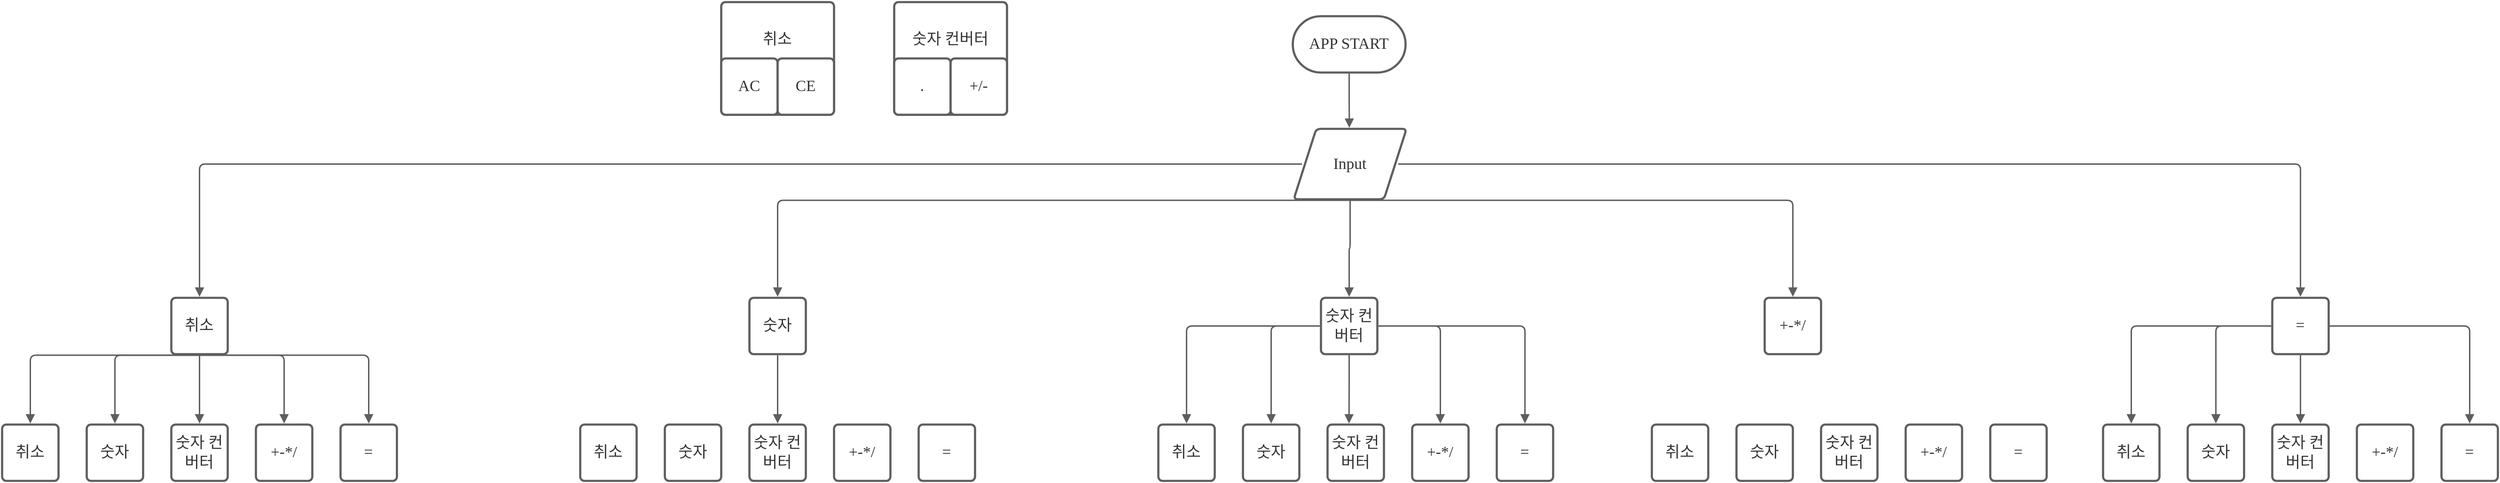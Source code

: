 <mxfile version="14.8.0" type="github">
  <diagram id="C5RBs43oDa-KdzZeNtuy" name="Page-1">
    <mxGraphModel dx="8842" dy="4992" grid="1" gridSize="10" guides="1" tooltips="1" connect="1" arrows="1" fold="1" page="1" pageScale="1" pageWidth="827" pageHeight="1169" math="0" shadow="0">
      <root>
        <mxCell id="WIyWlLk6GJQsqaUBKTNV-0" />
        <mxCell id="WIyWlLk6GJQsqaUBKTNV-1" parent="WIyWlLk6GJQsqaUBKTNV-0" />
        <UserObject label="숫자 컨버터&#xa;&#xa;" lucidchartObjectId="KyWNMwYH3WZy" id="LHgCffm70DckrtsDiC9W-60">
          <mxCell style="html=1;overflow=block;blockSpacing=1;whiteSpace=wrap;;whiteSpace=wrap;fontSize=16.7;fontFamily=Liberation Serif;fontColor=#333333;spacing=9;strokeColor=#5e5e5e;strokeOpacity=100;rounded=1;absoluteArcSize=1;arcSize=9;strokeWidth=2.3;" vertex="1" parent="WIyWlLk6GJQsqaUBKTNV-1">
            <mxGeometry x="214" y="30" width="120" height="120" as="geometry" />
          </mxCell>
        </UserObject>
        <UserObject label="." lucidchartObjectId="nuVNDIet8_oO" id="LHgCffm70DckrtsDiC9W-61">
          <mxCell style="html=1;overflow=block;blockSpacing=1;whiteSpace=wrap;;whiteSpace=wrap;fontSize=16.7;fontFamily=Liberation Serif;fontColor=#333333;spacing=3.8;strokeColor=#5E5E5E;rounded=1;absoluteArcSize=1;arcSize=9;strokeWidth=2.3;" vertex="1" parent="WIyWlLk6GJQsqaUBKTNV-1">
            <mxGeometry x="214" y="90" width="60" height="60" as="geometry" />
          </mxCell>
        </UserObject>
        <UserObject label="APP START" lucidchartObjectId="mgVNk5NFGN9b" id="LHgCffm70DckrtsDiC9W-62">
          <mxCell style="html=1;overflow=block;blockSpacing=1;whiteSpace=wrap;rounded=1;arcSize=50;whiteSpace=wrap;fontSize=16.7;fontFamily=Liberation Serif;fontColor=#333333;spacing=3.8;strokeColor=#5e5e5e;strokeOpacity=100;strokeWidth=2.3;" vertex="1" parent="WIyWlLk6GJQsqaUBKTNV-1">
            <mxGeometry x="638" y="45" width="120" height="60" as="geometry" />
          </mxCell>
        </UserObject>
        <UserObject label="숫자" lucidchartObjectId="FrVNn2fYk4xj" id="LHgCffm70DckrtsDiC9W-63">
          <mxCell style="html=1;overflow=block;blockSpacing=1;whiteSpace=wrap;;whiteSpace=wrap;fontSize=16.7;fontFamily=Liberation Serif;fontColor=#333333;spacing=3.8;strokeColor=#5E5E5E;rounded=1;absoluteArcSize=1;arcSize=9;strokeWidth=2.3;" vertex="1" parent="WIyWlLk6GJQsqaUBKTNV-1">
            <mxGeometry x="60" y="345" width="60" height="60" as="geometry" />
          </mxCell>
        </UserObject>
        <UserObject label="Input" lucidchartObjectId="VtVNoueXyoD4" id="LHgCffm70DckrtsDiC9W-64">
          <mxCell style="html=1;overflow=block;blockSpacing=1;whiteSpace=wrap;shape=parallelogram;perimeter=parallelogramPerimeter;anchorPointDirection=0;whiteSpace=wrap;fontSize=16.7;fontFamily=Liberation Serif;fontColor=#333333;spacing=3.8;strokeColor=#5e5e5e;strokeOpacity=100;rounded=1;absoluteArcSize=1;arcSize=9;strokeWidth=2.3;" vertex="1" parent="WIyWlLk6GJQsqaUBKTNV-1">
            <mxGeometry x="639" y="165" width="120" height="75" as="geometry" />
          </mxCell>
        </UserObject>
        <UserObject label="" lucidchartObjectId="9tVNHRGeXCmq" id="LHgCffm70DckrtsDiC9W-65">
          <mxCell style="html=1;jettySize=18;whiteSpace=wrap;fontSize=13;strokeColor=#5E5E5E;strokeWidth=1.5;rounded=1;arcSize=12;edgeStyle=orthogonalEdgeStyle;startArrow=none;;endArrow=block;endFill=1;;exitX=0.5;exitY=1.019;exitPerimeter=0;entryX=0.493;entryY=-0.015;entryPerimeter=0;" edge="1" parent="WIyWlLk6GJQsqaUBKTNV-1" source="LHgCffm70DckrtsDiC9W-62" target="LHgCffm70DckrtsDiC9W-64">
            <mxGeometry width="100" height="100" relative="1" as="geometry">
              <Array as="points" />
            </mxGeometry>
          </mxCell>
        </UserObject>
        <UserObject label="+-*/" lucidchartObjectId="huVNpf~aIurz" id="LHgCffm70DckrtsDiC9W-66">
          <mxCell style="html=1;overflow=block;blockSpacing=1;whiteSpace=wrap;;whiteSpace=wrap;fontSize=16.7;fontFamily=Liberation Serif;fontColor=#333333;spacing=3.8;strokeColor=#5E5E5E;rounded=1;absoluteArcSize=1;arcSize=9;strokeWidth=2.3;" vertex="1" parent="WIyWlLk6GJQsqaUBKTNV-1">
            <mxGeometry x="1140" y="345" width="60" height="60" as="geometry" />
          </mxCell>
        </UserObject>
        <UserObject label="+/-" lucidchartObjectId="JuVNcj0YmX0R" id="LHgCffm70DckrtsDiC9W-67">
          <mxCell style="html=1;overflow=block;blockSpacing=1;whiteSpace=wrap;;whiteSpace=wrap;fontSize=16.7;fontFamily=Liberation Serif;fontColor=#333333;spacing=3.8;strokeColor=#5E5E5E;rounded=1;absoluteArcSize=1;arcSize=9;strokeWidth=2.3;" vertex="1" parent="WIyWlLk6GJQsqaUBKTNV-1">
            <mxGeometry x="274" y="90" width="60" height="60" as="geometry" />
          </mxCell>
        </UserObject>
        <UserObject label="=" lucidchartObjectId="VuVNXW7MkGjs" id="LHgCffm70DckrtsDiC9W-68">
          <mxCell style="html=1;overflow=block;blockSpacing=1;whiteSpace=wrap;;whiteSpace=wrap;fontSize=16.7;fontFamily=Liberation Serif;fontColor=#333333;spacing=3.8;strokeColor=#5E5E5E;rounded=1;absoluteArcSize=1;arcSize=9;strokeWidth=2.3;" vertex="1" parent="WIyWlLk6GJQsqaUBKTNV-1">
            <mxGeometry x="1680" y="345" width="60" height="60" as="geometry" />
          </mxCell>
        </UserObject>
        <mxCell id="LHgCffm70DckrtsDiC9W-69" value="" style="group;dropTarget=0;" vertex="1" parent="WIyWlLk6GJQsqaUBKTNV-1">
          <mxGeometry x="30" y="30" width="120" height="120" as="geometry" />
        </mxCell>
        <UserObject label="취소&#xa;&#xa;" lucidchartObjectId="tyWNK231tR8q" id="LHgCffm70DckrtsDiC9W-70">
          <mxCell style="html=1;overflow=block;blockSpacing=1;whiteSpace=wrap;;whiteSpace=wrap;fontSize=16.7;fontFamily=Liberation Serif;fontColor=#333333;spacing=3.8;strokeColor=#5e5e5e;strokeOpacity=100;rounded=1;absoluteArcSize=1;arcSize=9;strokeWidth=2.3;" vertex="1" parent="LHgCffm70DckrtsDiC9W-69">
            <mxGeometry width="120" height="120" as="geometry" />
          </mxCell>
        </UserObject>
        <UserObject label="AC" lucidchartObjectId="uuVNdAeCr.8q" id="LHgCffm70DckrtsDiC9W-71">
          <mxCell style="html=1;overflow=block;blockSpacing=1;whiteSpace=wrap;;whiteSpace=wrap;fontSize=16.7;fontFamily=Liberation Serif;fontColor=#333333;spacing=3.8;strokeColor=#5E5E5E;rounded=1;absoluteArcSize=1;arcSize=9;strokeWidth=2.3;" vertex="1" parent="LHgCffm70DckrtsDiC9W-69">
            <mxGeometry y="60" width="60" height="60" as="geometry" />
          </mxCell>
        </UserObject>
        <UserObject label="CE" lucidchartObjectId="CuVNtVET2As3" id="LHgCffm70DckrtsDiC9W-72">
          <mxCell style="html=1;overflow=block;blockSpacing=1;whiteSpace=wrap;;whiteSpace=wrap;fontSize=16.7;fontFamily=Liberation Serif;fontColor=#333333;spacing=3.8;strokeColor=#5E5E5E;rounded=1;absoluteArcSize=1;arcSize=9;strokeWidth=2.3;" vertex="1" parent="LHgCffm70DckrtsDiC9W-69">
            <mxGeometry x="60" y="60" width="60" height="60" as="geometry" />
          </mxCell>
        </UserObject>
        <UserObject label="취소" lucidchartObjectId="pzWN5SUizB4i" id="LHgCffm70DckrtsDiC9W-73">
          <mxCell style="html=1;overflow=block;blockSpacing=1;whiteSpace=wrap;;whiteSpace=wrap;fontSize=16.7;fontFamily=Liberation Serif;fontColor=#333333;spacing=3.8;strokeColor=#5e5e5e;strokeOpacity=100;rounded=1;absoluteArcSize=1;arcSize=9;strokeWidth=2.3;" vertex="1" parent="WIyWlLk6GJQsqaUBKTNV-1">
            <mxGeometry x="-555" y="345" width="60" height="60" as="geometry" />
          </mxCell>
        </UserObject>
        <UserObject label="" lucidchartObjectId="uzWN5B541Nzq" id="LHgCffm70DckrtsDiC9W-74">
          <mxCell style="html=1;jettySize=18;whiteSpace=wrap;fontSize=13;strokeColor=#5E5E5E;strokeWidth=1.5;rounded=1;arcSize=12;edgeStyle=orthogonalEdgeStyle;startArrow=none;;endArrow=block;endFill=1;;exitX=0.074;exitY=0.5;exitPerimeter=0;entryX=0.5;entryY=-0.019;entryPerimeter=0;" edge="1" parent="WIyWlLk6GJQsqaUBKTNV-1" source="LHgCffm70DckrtsDiC9W-64" target="LHgCffm70DckrtsDiC9W-73">
            <mxGeometry width="100" height="100" relative="1" as="geometry">
              <Array as="points" />
            </mxGeometry>
          </mxCell>
        </UserObject>
        <UserObject label="" lucidchartObjectId="WzWNBxfU9d6w" id="LHgCffm70DckrtsDiC9W-75">
          <mxCell style="html=1;jettySize=18;whiteSpace=wrap;fontSize=13;strokeColor=#5E5E5E;strokeWidth=1.5;rounded=1;arcSize=12;edgeStyle=orthogonalEdgeStyle;startArrow=none;;endArrow=block;endFill=1;;exitX=0.5;exitY=1.015;exitPerimeter=0;entryX=0.5;entryY=-0.019;entryPerimeter=0;" edge="1" parent="WIyWlLk6GJQsqaUBKTNV-1" source="LHgCffm70DckrtsDiC9W-64" target="LHgCffm70DckrtsDiC9W-63">
            <mxGeometry width="100" height="100" relative="1" as="geometry">
              <Array as="points" />
            </mxGeometry>
          </mxCell>
        </UserObject>
        <UserObject label="" lucidchartObjectId="5zWNppFRCRT6" id="LHgCffm70DckrtsDiC9W-76">
          <mxCell style="html=1;jettySize=18;whiteSpace=wrap;fontSize=13;strokeColor=#5E5E5E;strokeWidth=1.5;rounded=1;arcSize=12;edgeStyle=orthogonalEdgeStyle;startArrow=none;;endArrow=block;endFill=1;;exitX=0.5;exitY=1.015;exitPerimeter=0;entryX=0.5;entryY=-0.019;entryPerimeter=0;" edge="1" parent="WIyWlLk6GJQsqaUBKTNV-1" source="LHgCffm70DckrtsDiC9W-64" target="LHgCffm70DckrtsDiC9W-66">
            <mxGeometry width="100" height="100" relative="1" as="geometry">
              <Array as="points" />
            </mxGeometry>
          </mxCell>
        </UserObject>
        <UserObject label="" lucidchartObjectId="8zWNEKR9Epkz" id="LHgCffm70DckrtsDiC9W-77">
          <mxCell style="html=1;jettySize=18;whiteSpace=wrap;fontSize=13;strokeColor=#5E5E5E;strokeWidth=1.5;rounded=1;arcSize=12;edgeStyle=orthogonalEdgeStyle;startArrow=none;;endArrow=block;endFill=1;;exitX=0.926;exitY=0.5;exitPerimeter=0;entryX=0.5;entryY=-0.019;entryPerimeter=0;" edge="1" parent="WIyWlLk6GJQsqaUBKTNV-1" source="LHgCffm70DckrtsDiC9W-64" target="LHgCffm70DckrtsDiC9W-68">
            <mxGeometry width="100" height="100" relative="1" as="geometry">
              <Array as="points" />
            </mxGeometry>
          </mxCell>
        </UserObject>
        <UserObject label="숫자 컨버터" lucidchartObjectId="iAWNhnu0p_EX" id="LHgCffm70DckrtsDiC9W-78">
          <mxCell style="html=1;overflow=block;blockSpacing=1;whiteSpace=wrap;;whiteSpace=wrap;fontSize=16.7;fontFamily=Liberation Serif;fontColor=#333333;spacing=3.8;strokeColor=#5e5e5e;strokeOpacity=100;rounded=1;absoluteArcSize=1;arcSize=9;strokeWidth=2.3;" vertex="1" parent="WIyWlLk6GJQsqaUBKTNV-1">
            <mxGeometry x="668" y="345" width="60" height="60" as="geometry" />
          </mxCell>
        </UserObject>
        <UserObject label="" lucidchartObjectId="yAWNPv2~ir_E" id="LHgCffm70DckrtsDiC9W-79">
          <mxCell style="html=1;jettySize=18;whiteSpace=wrap;fontSize=13;strokeColor=#5E5E5E;strokeWidth=1.5;rounded=1;arcSize=12;edgeStyle=orthogonalEdgeStyle;startArrow=none;;endArrow=block;endFill=1;;exitX=0.5;exitY=1.015;exitPerimeter=0;entryX=0.5;entryY=-0.019;entryPerimeter=0;" edge="1" parent="WIyWlLk6GJQsqaUBKTNV-1" source="LHgCffm70DckrtsDiC9W-64" target="LHgCffm70DckrtsDiC9W-78">
            <mxGeometry width="100" height="100" relative="1" as="geometry">
              <Array as="points" />
            </mxGeometry>
          </mxCell>
        </UserObject>
        <UserObject label="숫자" lucidchartObjectId="VAWNCtU7L_xC" id="LHgCffm70DckrtsDiC9W-80">
          <mxCell style="html=1;overflow=block;blockSpacing=1;whiteSpace=wrap;;whiteSpace=wrap;fontSize=16.7;fontFamily=Liberation Serif;fontColor=#333333;spacing=3.8;strokeColor=#5E5E5E;rounded=1;absoluteArcSize=1;arcSize=9;strokeWidth=2.3;" vertex="1" parent="WIyWlLk6GJQsqaUBKTNV-1">
            <mxGeometry x="-645" y="480" width="60" height="60" as="geometry" />
          </mxCell>
        </UserObject>
        <UserObject label="+-*/" lucidchartObjectId="VAWNjOx-.~yW" id="LHgCffm70DckrtsDiC9W-81">
          <mxCell style="html=1;overflow=block;blockSpacing=1;whiteSpace=wrap;;whiteSpace=wrap;fontSize=16.7;fontFamily=Liberation Serif;fontColor=#333333;spacing=3.8;strokeColor=#5E5E5E;rounded=1;absoluteArcSize=1;arcSize=9;strokeWidth=2.3;" vertex="1" parent="WIyWlLk6GJQsqaUBKTNV-1">
            <mxGeometry x="-465" y="480" width="60" height="60" as="geometry" />
          </mxCell>
        </UserObject>
        <UserObject label="=" lucidchartObjectId="VAWNIYZVF3Uf" id="LHgCffm70DckrtsDiC9W-82">
          <mxCell style="html=1;overflow=block;blockSpacing=1;whiteSpace=wrap;;whiteSpace=wrap;fontSize=16.7;fontFamily=Liberation Serif;fontColor=#333333;spacing=3.8;strokeColor=#5E5E5E;rounded=1;absoluteArcSize=1;arcSize=9;strokeWidth=2.3;" vertex="1" parent="WIyWlLk6GJQsqaUBKTNV-1">
            <mxGeometry x="-375" y="480" width="60" height="60" as="geometry" />
          </mxCell>
        </UserObject>
        <UserObject label="취소" lucidchartObjectId="VAWN3B7jyMYn" id="LHgCffm70DckrtsDiC9W-83">
          <mxCell style="html=1;overflow=block;blockSpacing=1;whiteSpace=wrap;;whiteSpace=wrap;fontSize=16.7;fontFamily=Liberation Serif;fontColor=#333333;spacing=3.8;strokeColor=#5e5e5e;strokeOpacity=100;rounded=1;absoluteArcSize=1;arcSize=9;strokeWidth=2.3;" vertex="1" parent="WIyWlLk6GJQsqaUBKTNV-1">
            <mxGeometry x="-735" y="480" width="60" height="60" as="geometry" />
          </mxCell>
        </UserObject>
        <UserObject label="숫자 컨버터" lucidchartObjectId="VAWNYlmkgUb." id="LHgCffm70DckrtsDiC9W-84">
          <mxCell style="html=1;overflow=block;blockSpacing=1;whiteSpace=wrap;;whiteSpace=wrap;fontSize=16.7;fontFamily=Liberation Serif;fontColor=#333333;spacing=3.8;strokeColor=#5e5e5e;strokeOpacity=100;rounded=1;absoluteArcSize=1;arcSize=9;strokeWidth=2.3;" vertex="1" parent="WIyWlLk6GJQsqaUBKTNV-1">
            <mxGeometry x="-555" y="480" width="60" height="60" as="geometry" />
          </mxCell>
        </UserObject>
        <UserObject label="" lucidchartObjectId="YBWNUhkeMUw2" id="LHgCffm70DckrtsDiC9W-85">
          <mxCell style="html=1;jettySize=18;whiteSpace=wrap;fontSize=13;strokeColor=#5E5E5E;strokeWidth=1.5;rounded=1;arcSize=12;edgeStyle=orthogonalEdgeStyle;startArrow=none;;endArrow=block;endFill=1;;exitX=0.5;exitY=1.019;exitPerimeter=0;entryX=0.5;entryY=-0.019;entryPerimeter=0;" edge="1" parent="WIyWlLk6GJQsqaUBKTNV-1" source="LHgCffm70DckrtsDiC9W-63" target="LHgCffm70DckrtsDiC9W-90">
            <mxGeometry width="100" height="100" relative="1" as="geometry">
              <Array as="points" />
            </mxGeometry>
          </mxCell>
        </UserObject>
        <UserObject label="숫자" lucidchartObjectId="-CWNdIuwsPOV" id="LHgCffm70DckrtsDiC9W-86">
          <mxCell style="html=1;overflow=block;blockSpacing=1;whiteSpace=wrap;;whiteSpace=wrap;fontSize=16.7;fontFamily=Liberation Serif;fontColor=#333333;spacing=3.8;strokeColor=#5E5E5E;rounded=1;absoluteArcSize=1;arcSize=9;strokeWidth=2.3;" vertex="1" parent="WIyWlLk6GJQsqaUBKTNV-1">
            <mxGeometry x="-30" y="480" width="60" height="60" as="geometry" />
          </mxCell>
        </UserObject>
        <UserObject label="+-*/" lucidchartObjectId="-CWNX-4qVxLB" id="LHgCffm70DckrtsDiC9W-87">
          <mxCell style="html=1;overflow=block;blockSpacing=1;whiteSpace=wrap;;whiteSpace=wrap;fontSize=16.7;fontFamily=Liberation Serif;fontColor=#333333;spacing=3.8;strokeColor=#5E5E5E;rounded=1;absoluteArcSize=1;arcSize=9;strokeWidth=2.3;" vertex="1" parent="WIyWlLk6GJQsqaUBKTNV-1">
            <mxGeometry x="150" y="480" width="60" height="60" as="geometry" />
          </mxCell>
        </UserObject>
        <UserObject label="=" lucidchartObjectId="-CWNwePAIb5S" id="LHgCffm70DckrtsDiC9W-88">
          <mxCell style="html=1;overflow=block;blockSpacing=1;whiteSpace=wrap;;whiteSpace=wrap;fontSize=16.7;fontFamily=Liberation Serif;fontColor=#333333;spacing=3.8;strokeColor=#5E5E5E;rounded=1;absoluteArcSize=1;arcSize=9;strokeWidth=2.3;" vertex="1" parent="WIyWlLk6GJQsqaUBKTNV-1">
            <mxGeometry x="240" y="480" width="60" height="60" as="geometry" />
          </mxCell>
        </UserObject>
        <UserObject label="취소" lucidchartObjectId="-CWNaBy1x~v." id="LHgCffm70DckrtsDiC9W-89">
          <mxCell style="html=1;overflow=block;blockSpacing=1;whiteSpace=wrap;;whiteSpace=wrap;fontSize=16.7;fontFamily=Liberation Serif;fontColor=#333333;spacing=3.8;strokeColor=#5e5e5e;strokeOpacity=100;rounded=1;absoluteArcSize=1;arcSize=9;strokeWidth=2.3;" vertex="1" parent="WIyWlLk6GJQsqaUBKTNV-1">
            <mxGeometry x="-120" y="480" width="60" height="60" as="geometry" />
          </mxCell>
        </UserObject>
        <UserObject label="숫자 컨버터" lucidchartObjectId="-CWNiwfdcrNu" id="LHgCffm70DckrtsDiC9W-90">
          <mxCell style="html=1;overflow=block;blockSpacing=1;whiteSpace=wrap;;whiteSpace=wrap;fontSize=16.7;fontFamily=Liberation Serif;fontColor=#333333;spacing=3.8;strokeColor=#5e5e5e;strokeOpacity=100;rounded=1;absoluteArcSize=1;arcSize=9;strokeWidth=2.3;" vertex="1" parent="WIyWlLk6GJQsqaUBKTNV-1">
            <mxGeometry x="60" y="480" width="60" height="60" as="geometry" />
          </mxCell>
        </UserObject>
        <UserObject label="숫자" lucidchartObjectId="pDWNaYc4GsOQ" id="LHgCffm70DckrtsDiC9W-91">
          <mxCell style="html=1;overflow=block;blockSpacing=1;whiteSpace=wrap;;whiteSpace=wrap;fontSize=16.7;fontFamily=Liberation Serif;fontColor=#333333;spacing=3.8;strokeColor=#5E5E5E;rounded=1;absoluteArcSize=1;arcSize=9;strokeWidth=2.3;" vertex="1" parent="WIyWlLk6GJQsqaUBKTNV-1">
            <mxGeometry x="585" y="480" width="60" height="60" as="geometry" />
          </mxCell>
        </UserObject>
        <UserObject label="+-*/" lucidchartObjectId="pDWNeIke1l2_" id="LHgCffm70DckrtsDiC9W-92">
          <mxCell style="html=1;overflow=block;blockSpacing=1;whiteSpace=wrap;;whiteSpace=wrap;fontSize=16.7;fontFamily=Liberation Serif;fontColor=#333333;spacing=3.8;strokeColor=#5E5E5E;rounded=1;absoluteArcSize=1;arcSize=9;strokeWidth=2.3;" vertex="1" parent="WIyWlLk6GJQsqaUBKTNV-1">
            <mxGeometry x="765" y="480" width="60" height="60" as="geometry" />
          </mxCell>
        </UserObject>
        <UserObject label="=" lucidchartObjectId="pDWNMKfy0GQz" id="LHgCffm70DckrtsDiC9W-93">
          <mxCell style="html=1;overflow=block;blockSpacing=1;whiteSpace=wrap;;whiteSpace=wrap;fontSize=16.7;fontFamily=Liberation Serif;fontColor=#333333;spacing=3.8;strokeColor=#5E5E5E;rounded=1;absoluteArcSize=1;arcSize=9;strokeWidth=2.3;" vertex="1" parent="WIyWlLk6GJQsqaUBKTNV-1">
            <mxGeometry x="855" y="480" width="60" height="60" as="geometry" />
          </mxCell>
        </UserObject>
        <UserObject label="취소" lucidchartObjectId="pDWNdVCs~D7K" id="LHgCffm70DckrtsDiC9W-94">
          <mxCell style="html=1;overflow=block;blockSpacing=1;whiteSpace=wrap;;whiteSpace=wrap;fontSize=16.7;fontFamily=Liberation Serif;fontColor=#333333;spacing=3.8;strokeColor=#5e5e5e;strokeOpacity=100;rounded=1;absoluteArcSize=1;arcSize=9;strokeWidth=2.3;" vertex="1" parent="WIyWlLk6GJQsqaUBKTNV-1">
            <mxGeometry x="495" y="480" width="60" height="60" as="geometry" />
          </mxCell>
        </UserObject>
        <UserObject label="숫자 컨버터" lucidchartObjectId="pDWNcTIIC2K_" id="LHgCffm70DckrtsDiC9W-95">
          <mxCell style="html=1;overflow=block;blockSpacing=1;whiteSpace=wrap;;whiteSpace=wrap;fontSize=16.7;fontFamily=Liberation Serif;fontColor=#333333;spacing=3.8;strokeColor=#5e5e5e;strokeOpacity=100;rounded=1;absoluteArcSize=1;arcSize=9;strokeWidth=2.3;" vertex="1" parent="WIyWlLk6GJQsqaUBKTNV-1">
            <mxGeometry x="675" y="480" width="60" height="60" as="geometry" />
          </mxCell>
        </UserObject>
        <UserObject label="숫자" lucidchartObjectId="RDWNTMhx3S.f" id="LHgCffm70DckrtsDiC9W-96">
          <mxCell style="html=1;overflow=block;blockSpacing=1;whiteSpace=wrap;;whiteSpace=wrap;fontSize=16.7;fontFamily=Liberation Serif;fontColor=#333333;spacing=3.8;strokeColor=#5E5E5E;rounded=1;absoluteArcSize=1;arcSize=9;strokeWidth=2.3;" vertex="1" parent="WIyWlLk6GJQsqaUBKTNV-1">
            <mxGeometry x="1110" y="480" width="60" height="60" as="geometry" />
          </mxCell>
        </UserObject>
        <UserObject label="+-*/" lucidchartObjectId="RDWNgylKgni7" id="LHgCffm70DckrtsDiC9W-97">
          <mxCell style="html=1;overflow=block;blockSpacing=1;whiteSpace=wrap;;whiteSpace=wrap;fontSize=16.7;fontFamily=Liberation Serif;fontColor=#333333;spacing=3.8;strokeColor=#5E5E5E;rounded=1;absoluteArcSize=1;arcSize=9;strokeWidth=2.3;" vertex="1" parent="WIyWlLk6GJQsqaUBKTNV-1">
            <mxGeometry x="1290" y="480" width="60" height="60" as="geometry" />
          </mxCell>
        </UserObject>
        <UserObject label="=" lucidchartObjectId="RDWNwD.DXgcY" id="LHgCffm70DckrtsDiC9W-98">
          <mxCell style="html=1;overflow=block;blockSpacing=1;whiteSpace=wrap;;whiteSpace=wrap;fontSize=16.7;fontFamily=Liberation Serif;fontColor=#333333;spacing=3.8;strokeColor=#5E5E5E;rounded=1;absoluteArcSize=1;arcSize=9;strokeWidth=2.3;" vertex="1" parent="WIyWlLk6GJQsqaUBKTNV-1">
            <mxGeometry x="1380" y="480" width="60" height="60" as="geometry" />
          </mxCell>
        </UserObject>
        <UserObject label="취소" lucidchartObjectId="RDWNLELBqpMG" id="LHgCffm70DckrtsDiC9W-99">
          <mxCell style="html=1;overflow=block;blockSpacing=1;whiteSpace=wrap;;whiteSpace=wrap;fontSize=16.7;fontFamily=Liberation Serif;fontColor=#333333;spacing=3.8;strokeColor=#5e5e5e;strokeOpacity=100;rounded=1;absoluteArcSize=1;arcSize=9;strokeWidth=2.3;" vertex="1" parent="WIyWlLk6GJQsqaUBKTNV-1">
            <mxGeometry x="1020" y="480" width="60" height="60" as="geometry" />
          </mxCell>
        </UserObject>
        <UserObject label="숫자 컨버터" lucidchartObjectId="RDWNYVXhBpAC" id="LHgCffm70DckrtsDiC9W-100">
          <mxCell style="html=1;overflow=block;blockSpacing=1;whiteSpace=wrap;;whiteSpace=wrap;fontSize=16.7;fontFamily=Liberation Serif;fontColor=#333333;spacing=3.8;strokeColor=#5e5e5e;strokeOpacity=100;rounded=1;absoluteArcSize=1;arcSize=9;strokeWidth=2.3;" vertex="1" parent="WIyWlLk6GJQsqaUBKTNV-1">
            <mxGeometry x="1200" y="480" width="60" height="60" as="geometry" />
          </mxCell>
        </UserObject>
        <UserObject label="숫자" lucidchartObjectId="VDWNOdi5buN4" id="LHgCffm70DckrtsDiC9W-101">
          <mxCell style="html=1;overflow=block;blockSpacing=1;whiteSpace=wrap;;whiteSpace=wrap;fontSize=16.7;fontFamily=Liberation Serif;fontColor=#333333;spacing=3.8;strokeColor=#5E5E5E;rounded=1;absoluteArcSize=1;arcSize=9;strokeWidth=2.3;" vertex="1" parent="WIyWlLk6GJQsqaUBKTNV-1">
            <mxGeometry x="1590" y="480" width="60" height="60" as="geometry" />
          </mxCell>
        </UserObject>
        <UserObject label="+-*/" lucidchartObjectId="VDWNwym2ruTh" id="LHgCffm70DckrtsDiC9W-102">
          <mxCell style="html=1;overflow=block;blockSpacing=1;whiteSpace=wrap;;whiteSpace=wrap;fontSize=16.7;fontFamily=Liberation Serif;fontColor=#333333;spacing=3.8;strokeColor=#5E5E5E;rounded=1;absoluteArcSize=1;arcSize=9;strokeWidth=2.3;" vertex="1" parent="WIyWlLk6GJQsqaUBKTNV-1">
            <mxGeometry x="1770" y="480" width="60" height="60" as="geometry" />
          </mxCell>
        </UserObject>
        <UserObject label="=" lucidchartObjectId="VDWNTohvCk~K" id="LHgCffm70DckrtsDiC9W-103">
          <mxCell style="html=1;overflow=block;blockSpacing=1;whiteSpace=wrap;;whiteSpace=wrap;fontSize=16.7;fontFamily=Liberation Serif;fontColor=#333333;spacing=3.8;strokeColor=#5E5E5E;rounded=1;absoluteArcSize=1;arcSize=9;strokeWidth=2.3;" vertex="1" parent="WIyWlLk6GJQsqaUBKTNV-1">
            <mxGeometry x="1860" y="480" width="60" height="60" as="geometry" />
          </mxCell>
        </UserObject>
        <UserObject label="취소" lucidchartObjectId="VDWNFan4HmiI" id="LHgCffm70DckrtsDiC9W-104">
          <mxCell style="html=1;overflow=block;blockSpacing=1;whiteSpace=wrap;;whiteSpace=wrap;fontSize=16.7;fontFamily=Liberation Serif;fontColor=#333333;spacing=3.8;strokeColor=#5e5e5e;strokeOpacity=100;rounded=1;absoluteArcSize=1;arcSize=9;strokeWidth=2.3;" vertex="1" parent="WIyWlLk6GJQsqaUBKTNV-1">
            <mxGeometry x="1500" y="480" width="60" height="60" as="geometry" />
          </mxCell>
        </UserObject>
        <UserObject label="숫자 컨버터" lucidchartObjectId="VDWNVU_6s1PR" id="LHgCffm70DckrtsDiC9W-105">
          <mxCell style="html=1;overflow=block;blockSpacing=1;whiteSpace=wrap;;whiteSpace=wrap;fontSize=16.7;fontFamily=Liberation Serif;fontColor=#333333;spacing=3.8;strokeColor=#5e5e5e;strokeOpacity=100;rounded=1;absoluteArcSize=1;arcSize=9;strokeWidth=2.3;" vertex="1" parent="WIyWlLk6GJQsqaUBKTNV-1">
            <mxGeometry x="1680" y="480" width="60" height="60" as="geometry" />
          </mxCell>
        </UserObject>
        <UserObject label="" lucidchartObjectId="gEWNYRE~JRFa" id="LHgCffm70DckrtsDiC9W-106">
          <mxCell style="html=1;jettySize=18;whiteSpace=wrap;fontSize=13;strokeColor=#5E5E5E;strokeWidth=1.5;rounded=1;arcSize=12;edgeStyle=orthogonalEdgeStyle;startArrow=none;;endArrow=block;endFill=1;;exitX=0.5;exitY=1.019;exitPerimeter=0;entryX=0.38;entryY=-0.019;entryPerimeter=0;" edge="1" parent="WIyWlLk6GJQsqaUBKTNV-1" source="LHgCffm70DckrtsDiC9W-78" target="LHgCffm70DckrtsDiC9W-95">
            <mxGeometry width="100" height="100" relative="1" as="geometry">
              <Array as="points" />
            </mxGeometry>
          </mxCell>
        </UserObject>
        <UserObject label="" lucidchartObjectId="MEWNzr0UJWp8" id="LHgCffm70DckrtsDiC9W-107">
          <mxCell style="html=1;jettySize=18;whiteSpace=wrap;fontSize=13;strokeColor=#5E5E5E;strokeWidth=1.5;rounded=1;arcSize=12;edgeStyle=orthogonalEdgeStyle;startArrow=none;;endArrow=block;endFill=1;;exitX=0.5;exitY=1.019;exitPerimeter=0;entryX=0.5;entryY=-0.019;entryPerimeter=0;" edge="1" parent="WIyWlLk6GJQsqaUBKTNV-1" source="LHgCffm70DckrtsDiC9W-73" target="LHgCffm70DckrtsDiC9W-83">
            <mxGeometry width="100" height="100" relative="1" as="geometry">
              <Array as="points" />
            </mxGeometry>
          </mxCell>
        </UserObject>
        <UserObject label="" lucidchartObjectId="UEWNK8NKEa57" id="LHgCffm70DckrtsDiC9W-108">
          <mxCell style="html=1;jettySize=18;whiteSpace=wrap;fontSize=13;strokeColor=#5E5E5E;strokeWidth=1.5;rounded=1;arcSize=12;edgeStyle=orthogonalEdgeStyle;startArrow=none;;endArrow=block;endFill=1;;exitX=0.5;exitY=1.019;exitPerimeter=0;entryX=0.5;entryY=-0.019;entryPerimeter=0;" edge="1" parent="WIyWlLk6GJQsqaUBKTNV-1" source="LHgCffm70DckrtsDiC9W-73" target="LHgCffm70DckrtsDiC9W-80">
            <mxGeometry width="100" height="100" relative="1" as="geometry">
              <Array as="points" />
            </mxGeometry>
          </mxCell>
        </UserObject>
        <UserObject label="" lucidchartObjectId="VEWN-JIzgLSH" id="LHgCffm70DckrtsDiC9W-109">
          <mxCell style="html=1;jettySize=18;whiteSpace=wrap;fontSize=13;strokeColor=#5E5E5E;strokeWidth=1.5;rounded=1;arcSize=12;edgeStyle=orthogonalEdgeStyle;startArrow=none;;endArrow=block;endFill=1;;exitX=-0.019;exitY=0.5;exitPerimeter=0;entryX=0.5;entryY=-0.019;entryPerimeter=0;" edge="1" parent="WIyWlLk6GJQsqaUBKTNV-1" source="LHgCffm70DckrtsDiC9W-68" target="LHgCffm70DckrtsDiC9W-104">
            <mxGeometry width="100" height="100" relative="1" as="geometry">
              <Array as="points" />
            </mxGeometry>
          </mxCell>
        </UserObject>
        <UserObject label="" lucidchartObjectId="XEWNRXw2-PNv" id="LHgCffm70DckrtsDiC9W-110">
          <mxCell style="html=1;jettySize=18;whiteSpace=wrap;fontSize=13;strokeColor=#5E5E5E;strokeWidth=1.5;rounded=1;arcSize=12;edgeStyle=orthogonalEdgeStyle;startArrow=none;;endArrow=block;endFill=1;;exitX=0.5;exitY=1.019;exitPerimeter=0;entryX=0.5;entryY=-0.019;entryPerimeter=0;" edge="1" parent="WIyWlLk6GJQsqaUBKTNV-1" source="LHgCffm70DckrtsDiC9W-73" target="LHgCffm70DckrtsDiC9W-84">
            <mxGeometry width="100" height="100" relative="1" as="geometry">
              <Array as="points" />
            </mxGeometry>
          </mxCell>
        </UserObject>
        <UserObject label="" lucidchartObjectId="XEWNcOTtr_OQ" id="LHgCffm70DckrtsDiC9W-111">
          <mxCell style="html=1;jettySize=18;whiteSpace=wrap;fontSize=13;strokeColor=#5E5E5E;strokeWidth=1.5;rounded=1;arcSize=12;edgeStyle=orthogonalEdgeStyle;startArrow=none;;endArrow=block;endFill=1;;exitX=0.5;exitY=1.019;exitPerimeter=0;entryX=0.5;entryY=-0.019;entryPerimeter=0;" edge="1" parent="WIyWlLk6GJQsqaUBKTNV-1" source="LHgCffm70DckrtsDiC9W-68" target="LHgCffm70DckrtsDiC9W-105">
            <mxGeometry width="100" height="100" relative="1" as="geometry">
              <Array as="points" />
            </mxGeometry>
          </mxCell>
        </UserObject>
        <UserObject label="" lucidchartObjectId="EEWNwZe2ftB1" id="LHgCffm70DckrtsDiC9W-112">
          <mxCell style="html=1;jettySize=18;whiteSpace=wrap;fontSize=13;strokeColor=#5E5E5E;strokeWidth=1.5;rounded=1;arcSize=12;edgeStyle=orthogonalEdgeStyle;startArrow=none;;endArrow=block;endFill=1;;exitX=-0.019;exitY=0.5;exitPerimeter=0;entryX=0.5;entryY=-0.019;entryPerimeter=0;" edge="1" parent="WIyWlLk6GJQsqaUBKTNV-1" source="LHgCffm70DckrtsDiC9W-78" target="LHgCffm70DckrtsDiC9W-94">
            <mxGeometry width="100" height="100" relative="1" as="geometry">
              <Array as="points" />
            </mxGeometry>
          </mxCell>
        </UserObject>
        <UserObject label="" lucidchartObjectId="1EWN1q..oMwO" id="LHgCffm70DckrtsDiC9W-113">
          <mxCell style="html=1;jettySize=18;whiteSpace=wrap;fontSize=13;strokeColor=#5E5E5E;strokeWidth=1.5;rounded=1;arcSize=12;edgeStyle=orthogonalEdgeStyle;startArrow=none;;endArrow=block;endFill=1;;exitX=-0.019;exitY=0.5;exitPerimeter=0;entryX=0.5;entryY=-0.019;entryPerimeter=0;" edge="1" parent="WIyWlLk6GJQsqaUBKTNV-1" source="LHgCffm70DckrtsDiC9W-68" target="LHgCffm70DckrtsDiC9W-101">
            <mxGeometry width="100" height="100" relative="1" as="geometry">
              <Array as="points" />
            </mxGeometry>
          </mxCell>
        </UserObject>
        <UserObject label="" lucidchartObjectId="4EWNiy2Uqg0b" id="LHgCffm70DckrtsDiC9W-114">
          <mxCell style="html=1;jettySize=18;whiteSpace=wrap;fontSize=13;strokeColor=#5E5E5E;strokeWidth=1.5;rounded=1;arcSize=12;edgeStyle=orthogonalEdgeStyle;startArrow=none;;endArrow=block;endFill=1;;exitX=0.5;exitY=1.019;exitPerimeter=0;entryX=0.5;entryY=-0.019;entryPerimeter=0;" edge="1" parent="WIyWlLk6GJQsqaUBKTNV-1" source="LHgCffm70DckrtsDiC9W-73" target="LHgCffm70DckrtsDiC9W-81">
            <mxGeometry width="100" height="100" relative="1" as="geometry">
              <Array as="points" />
            </mxGeometry>
          </mxCell>
        </UserObject>
        <UserObject label="" lucidchartObjectId="IEWNBm-4~p1u" id="LHgCffm70DckrtsDiC9W-115">
          <mxCell style="html=1;jettySize=18;whiteSpace=wrap;fontSize=13;strokeColor=#5E5E5E;strokeWidth=1.5;rounded=1;arcSize=12;edgeStyle=orthogonalEdgeStyle;startArrow=none;;endArrow=block;endFill=1;;exitX=-0.019;exitY=0.5;exitPerimeter=0;entryX=0.5;entryY=-0.019;entryPerimeter=0;" edge="1" parent="WIyWlLk6GJQsqaUBKTNV-1" source="LHgCffm70DckrtsDiC9W-78" target="LHgCffm70DckrtsDiC9W-91">
            <mxGeometry width="100" height="100" relative="1" as="geometry">
              <Array as="points" />
            </mxGeometry>
          </mxCell>
        </UserObject>
        <UserObject label="" lucidchartObjectId="5EWN4HyRW~6H" id="LHgCffm70DckrtsDiC9W-116">
          <mxCell style="html=1;jettySize=18;whiteSpace=wrap;fontSize=13;strokeColor=#5E5E5E;strokeWidth=1.5;rounded=1;arcSize=12;edgeStyle=orthogonalEdgeStyle;startArrow=none;;endArrow=block;endFill=1;;exitX=1.019;exitY=0.5;exitPerimeter=0;entryX=0.5;entryY=-0.019;entryPerimeter=0;" edge="1" parent="WIyWlLk6GJQsqaUBKTNV-1" source="LHgCffm70DckrtsDiC9W-68" target="LHgCffm70DckrtsDiC9W-103">
            <mxGeometry width="100" height="100" relative="1" as="geometry">
              <Array as="points" />
            </mxGeometry>
          </mxCell>
        </UserObject>
        <UserObject label="" lucidchartObjectId="LEWNVd-TC9U5" id="LHgCffm70DckrtsDiC9W-117">
          <mxCell style="html=1;jettySize=18;whiteSpace=wrap;fontSize=13;strokeColor=#5E5E5E;strokeWidth=1.5;rounded=1;arcSize=12;edgeStyle=orthogonalEdgeStyle;startArrow=none;;endArrow=block;endFill=1;;exitX=1.019;exitY=0.5;exitPerimeter=0;entryX=0.5;entryY=-0.019;entryPerimeter=0;" edge="1" parent="WIyWlLk6GJQsqaUBKTNV-1" source="LHgCffm70DckrtsDiC9W-78" target="LHgCffm70DckrtsDiC9W-93">
            <mxGeometry width="100" height="100" relative="1" as="geometry">
              <Array as="points" />
            </mxGeometry>
          </mxCell>
        </UserObject>
        <UserObject label="" lucidchartObjectId="7EWNrCyqBbsp" id="LHgCffm70DckrtsDiC9W-118">
          <mxCell style="html=1;jettySize=18;whiteSpace=wrap;fontSize=13;strokeColor=#5E5E5E;strokeWidth=1.5;rounded=1;arcSize=12;edgeStyle=orthogonalEdgeStyle;startArrow=none;;endArrow=block;endFill=1;;exitX=0.5;exitY=1.019;exitPerimeter=0;entryX=0.5;entryY=-0.019;entryPerimeter=0;" edge="1" parent="WIyWlLk6GJQsqaUBKTNV-1" source="LHgCffm70DckrtsDiC9W-73" target="LHgCffm70DckrtsDiC9W-82">
            <mxGeometry width="100" height="100" relative="1" as="geometry">
              <Array as="points" />
            </mxGeometry>
          </mxCell>
        </UserObject>
        <UserObject label="" lucidchartObjectId="NEWNatX10Vh6" id="LHgCffm70DckrtsDiC9W-119">
          <mxCell style="html=1;jettySize=18;whiteSpace=wrap;fontSize=13;strokeColor=#5E5E5E;strokeWidth=1.5;rounded=1;arcSize=12;edgeStyle=orthogonalEdgeStyle;startArrow=none;;endArrow=block;endFill=1;;exitX=1.019;exitY=0.5;exitPerimeter=0;entryX=0.5;entryY=-0.019;entryPerimeter=0;" edge="1" parent="WIyWlLk6GJQsqaUBKTNV-1" source="LHgCffm70DckrtsDiC9W-78" target="LHgCffm70DckrtsDiC9W-92">
            <mxGeometry width="100" height="100" relative="1" as="geometry">
              <Array as="points" />
            </mxGeometry>
          </mxCell>
        </UserObject>
      </root>
    </mxGraphModel>
  </diagram>
</mxfile>
